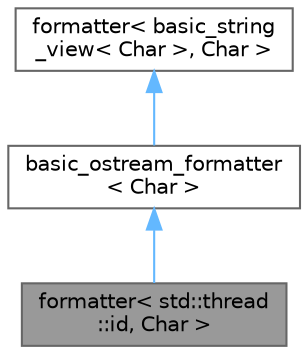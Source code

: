 digraph "formatter&lt; std::thread::id, Char &gt;"
{
 // LATEX_PDF_SIZE
  bgcolor="transparent";
  edge [fontname=Helvetica,fontsize=10,labelfontname=Helvetica,labelfontsize=10];
  node [fontname=Helvetica,fontsize=10,shape=box,height=0.2,width=0.4];
  Node1 [id="Node000001",label="formatter\< std::thread\l::id, Char \>",height=0.2,width=0.4,color="gray40", fillcolor="grey60", style="filled", fontcolor="black",tooltip=" "];
  Node2 -> Node1 [id="edge1_Node000001_Node000002",dir="back",color="steelblue1",style="solid",tooltip=" "];
  Node2 [id="Node000002",label="basic_ostream_formatter\l\< Char \>",height=0.2,width=0.4,color="gray40", fillcolor="white", style="filled",URL="$structbasic__ostream__formatter.html",tooltip=" "];
  Node3 -> Node2 [id="edge2_Node000002_Node000003",dir="back",color="steelblue1",style="solid",tooltip=" "];
  Node3 [id="Node000003",label="formatter\< basic_string\l_view\< Char \>, Char \>",height=0.2,width=0.4,color="gray40", fillcolor="white", style="filled",URL="$structformatter.html",tooltip=" "];
}
